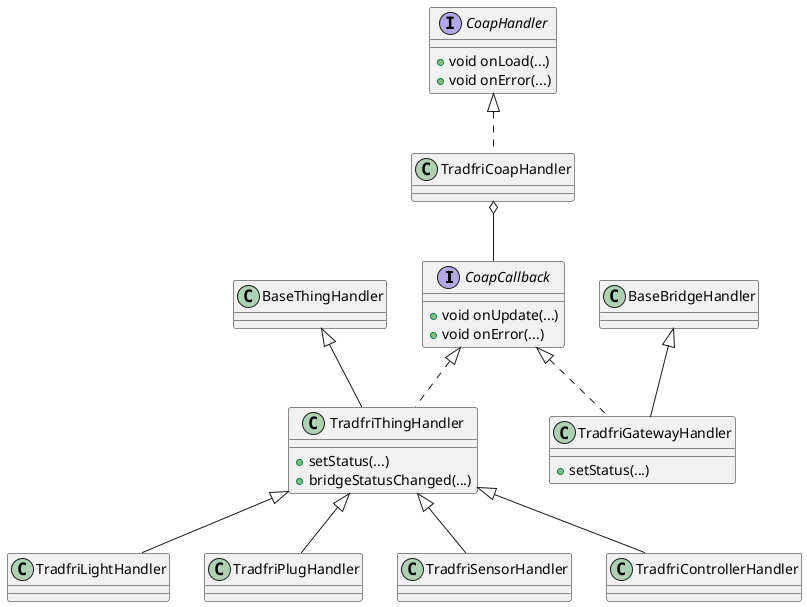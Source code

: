 @startuml

interface CoapCallback {
    +void onUpdate(...)
    +void onError(...)
}

interface CoapHandler {
    +void onLoad(...)
    +void onError(...)
}

class TradfriThingHandler {
    +setStatus(...)
    +bridgeStatusChanged(...)
}

CoapCallback <|.. TradfriThingHandler
BaseThingHandler <|-- TradfriThingHandler
TradfriThingHandler <|-- TradfriLightHandler
TradfriThingHandler <|-- TradfriPlugHandler
TradfriThingHandler <|-- TradfriSensorHandler
TradfriThingHandler <|-- TradfriControllerHandler

class TradfriGatewayHandler {
    +setStatus(...)
}

CoapCallback <|.. TradfriGatewayHandler
BaseBridgeHandler <|-- TradfriGatewayHandler

CoapHandler <|.. TradfriCoapHandler
TradfriCoapHandler o--CoapCallback
@enduml
